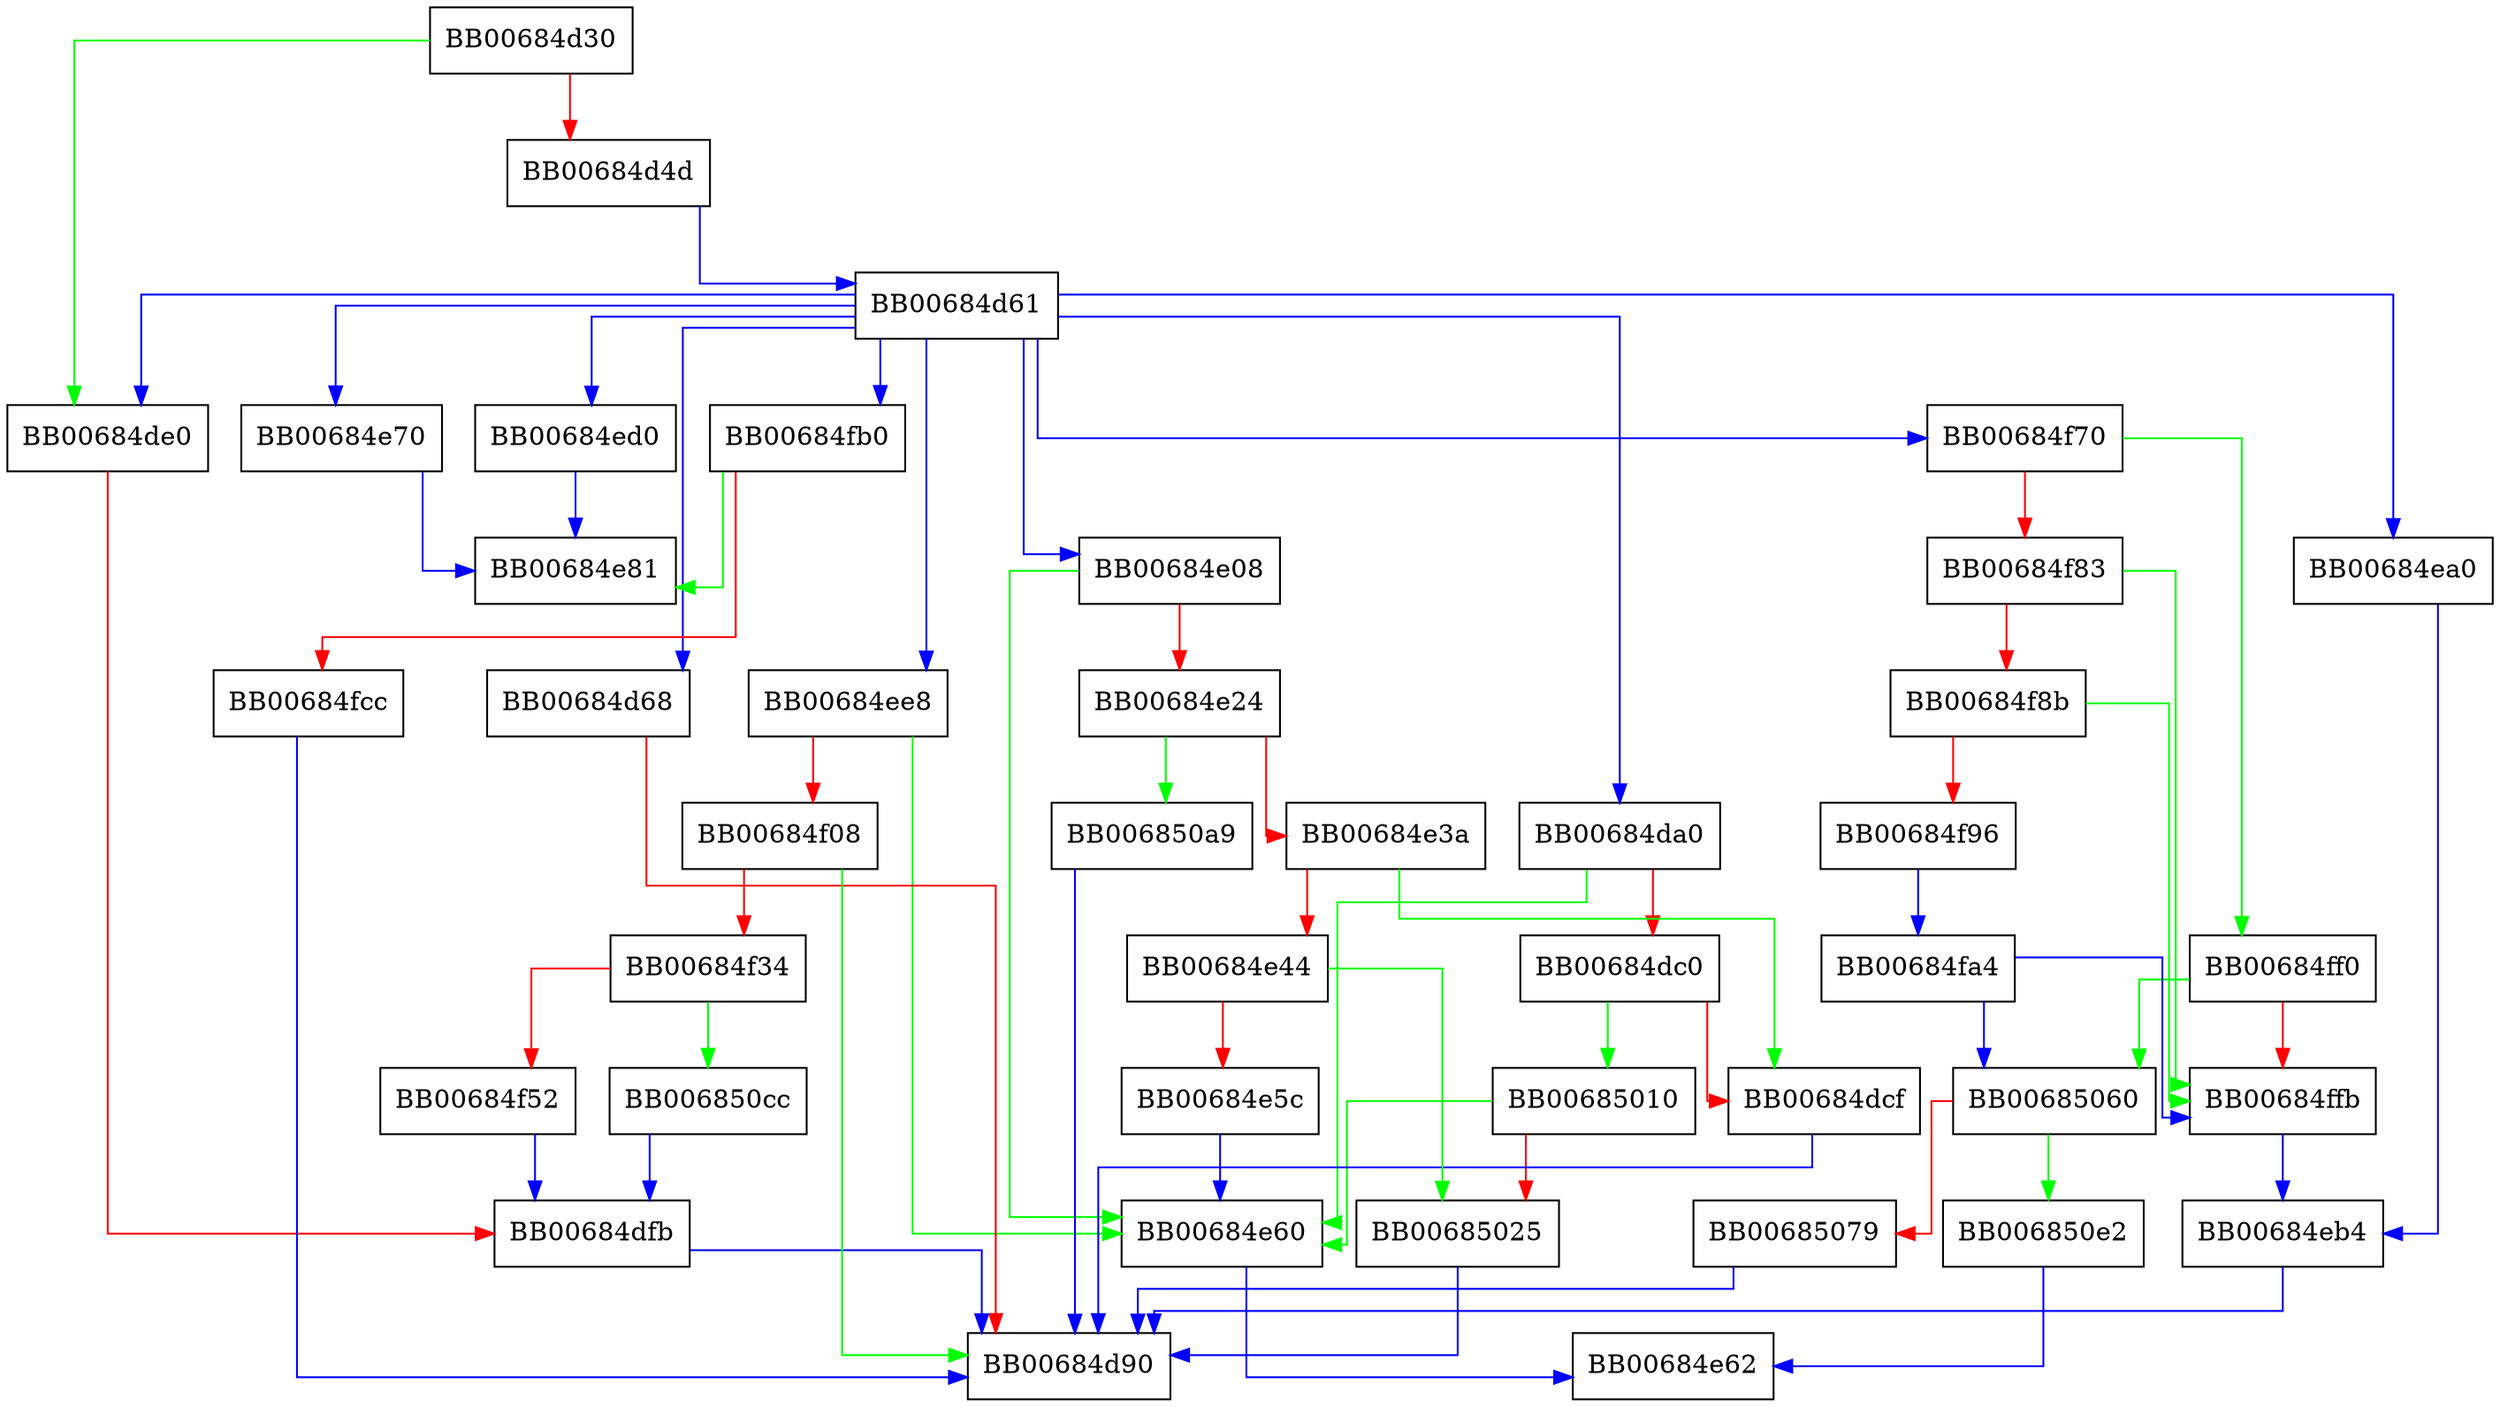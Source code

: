 digraph ossl_print_attribute_value {
  node [shape="box"];
  graph [splines=ortho];
  BB00684d30 -> BB00684de0 [color="green"];
  BB00684d30 -> BB00684d4d [color="red"];
  BB00684d4d -> BB00684d61 [color="blue"];
  BB00684d61 -> BB00684de0 [color="blue"];
  BB00684d61 -> BB00684fb0 [color="blue"];
  BB00684d61 -> BB00684e08 [color="blue"];
  BB00684d61 -> BB00684da0 [color="blue"];
  BB00684d61 -> BB00684ed0 [color="blue"];
  BB00684d61 -> BB00684ee8 [color="blue"];
  BB00684d61 -> BB00684d68 [color="blue"];
  BB00684d61 -> BB00684e70 [color="blue"];
  BB00684d61 -> BB00684f70 [color="blue"];
  BB00684d61 -> BB00684ea0 [color="blue"];
  BB00684d68 -> BB00684d90 [color="red"];
  BB00684da0 -> BB00684e60 [color="green"];
  BB00684da0 -> BB00684dc0 [color="red"];
  BB00684dc0 -> BB00685010 [color="green"];
  BB00684dc0 -> BB00684dcf [color="red"];
  BB00684dcf -> BB00684d90 [color="blue"];
  BB00684de0 -> BB00684dfb [color="red"];
  BB00684dfb -> BB00684d90 [color="blue"];
  BB00684e08 -> BB00684e60 [color="green"];
  BB00684e08 -> BB00684e24 [color="red"];
  BB00684e24 -> BB006850a9 [color="green"];
  BB00684e24 -> BB00684e3a [color="red"];
  BB00684e3a -> BB00684dcf [color="green"];
  BB00684e3a -> BB00684e44 [color="red"];
  BB00684e44 -> BB00685025 [color="green"];
  BB00684e44 -> BB00684e5c [color="red"];
  BB00684e5c -> BB00684e60 [color="blue"];
  BB00684e60 -> BB00684e62 [color="blue"];
  BB00684e70 -> BB00684e81 [color="blue"];
  BB00684ea0 -> BB00684eb4 [color="blue"];
  BB00684eb4 -> BB00684d90 [color="blue"];
  BB00684ed0 -> BB00684e81 [color="blue"];
  BB00684ee8 -> BB00684e60 [color="green"];
  BB00684ee8 -> BB00684f08 [color="red"];
  BB00684f08 -> BB00684d90 [color="green"];
  BB00684f08 -> BB00684f34 [color="red"];
  BB00684f34 -> BB006850cc [color="green"];
  BB00684f34 -> BB00684f52 [color="red"];
  BB00684f52 -> BB00684dfb [color="blue"];
  BB00684f70 -> BB00684ff0 [color="green"];
  BB00684f70 -> BB00684f83 [color="red"];
  BB00684f83 -> BB00684ffb [color="green"];
  BB00684f83 -> BB00684f8b [color="red"];
  BB00684f8b -> BB00684ffb [color="green"];
  BB00684f8b -> BB00684f96 [color="red"];
  BB00684f96 -> BB00684fa4 [color="blue"];
  BB00684fa4 -> BB00685060 [color="blue"];
  BB00684fa4 -> BB00684ffb [color="blue"];
  BB00684fb0 -> BB00684e81 [color="green"];
  BB00684fb0 -> BB00684fcc [color="red"];
  BB00684fcc -> BB00684d90 [color="blue"];
  BB00684ff0 -> BB00685060 [color="green"];
  BB00684ff0 -> BB00684ffb [color="red"];
  BB00684ffb -> BB00684eb4 [color="blue"];
  BB00685010 -> BB00684e60 [color="green"];
  BB00685010 -> BB00685025 [color="red"];
  BB00685025 -> BB00684d90 [color="blue"];
  BB00685060 -> BB006850e2 [color="green"];
  BB00685060 -> BB00685079 [color="red"];
  BB00685079 -> BB00684d90 [color="blue"];
  BB006850a9 -> BB00684d90 [color="blue"];
  BB006850cc -> BB00684dfb [color="blue"];
  BB006850e2 -> BB00684e62 [color="blue"];
}